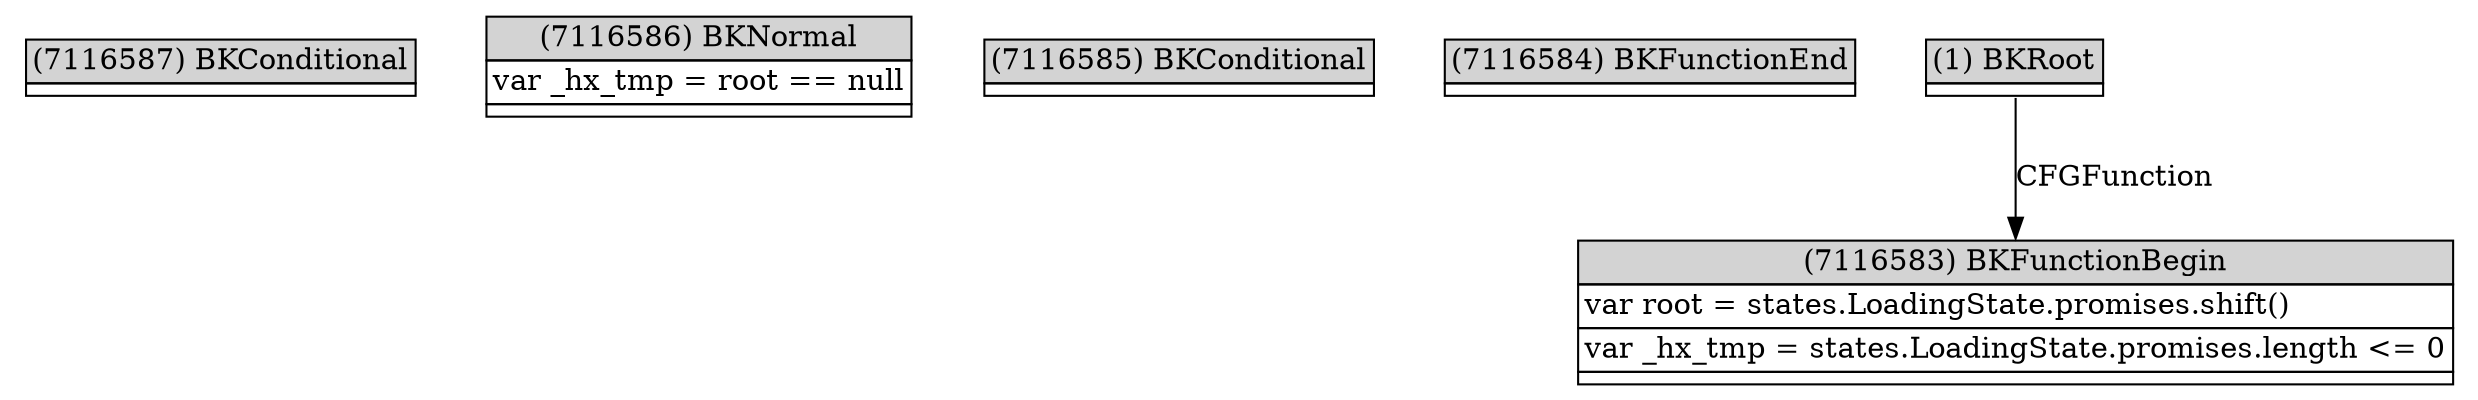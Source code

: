 digraph graphname {
	node [shape=plaintext];
n7116587[label=<<table BORDER="0" CELLBORDER="1" CELLSPACING="0">
	<tr><td port="in" bgcolor="lightgray">(7116587) BKConditional</td></tr>
	<tr><td port="out"></td></tr>
</table>>];
n7116586[label=<<table BORDER="0" CELLBORDER="1" CELLSPACING="0">
	<tr><td port="in" bgcolor="lightgray">(7116586) BKNormal</td></tr>
	<tr><td port="e0" align="left">var _hx_tmp = root == null</td></tr>
	<tr><td port="out"></td></tr>
</table>>];
n7116585[label=<<table BORDER="0" CELLBORDER="1" CELLSPACING="0">
	<tr><td port="in" bgcolor="lightgray">(7116585) BKConditional</td></tr>
	<tr><td port="out"></td></tr>
</table>>];
n7116584[label=<<table BORDER="0" CELLBORDER="1" CELLSPACING="0">
	<tr><td port="in" bgcolor="lightgray">(7116584) BKFunctionEnd</td></tr>
	<tr><td port="out"></td></tr>
</table>>];
n7116583[label=<<table BORDER="0" CELLBORDER="1" CELLSPACING="0">
	<tr><td port="in" bgcolor="lightgray">(7116583) BKFunctionBegin</td></tr>
	<tr><td port="e0" align="left">var root = states.LoadingState.promises.shift()</td></tr>
	<tr><td port="e1" align="left">var _hx_tmp = states.LoadingState.promises.length &lt;= 0</td></tr>
	<tr><td port="out"></td></tr>
</table>>];
n1[label=<<table BORDER="0" CELLBORDER="1" CELLSPACING="0">
	<tr><td port="in" bgcolor="lightgray">(1) BKRoot</td></tr>
	<tr><td port="out"></td></tr>
</table>>];
n1:out -> n7116583:in[label="CFGFunction"];
}
